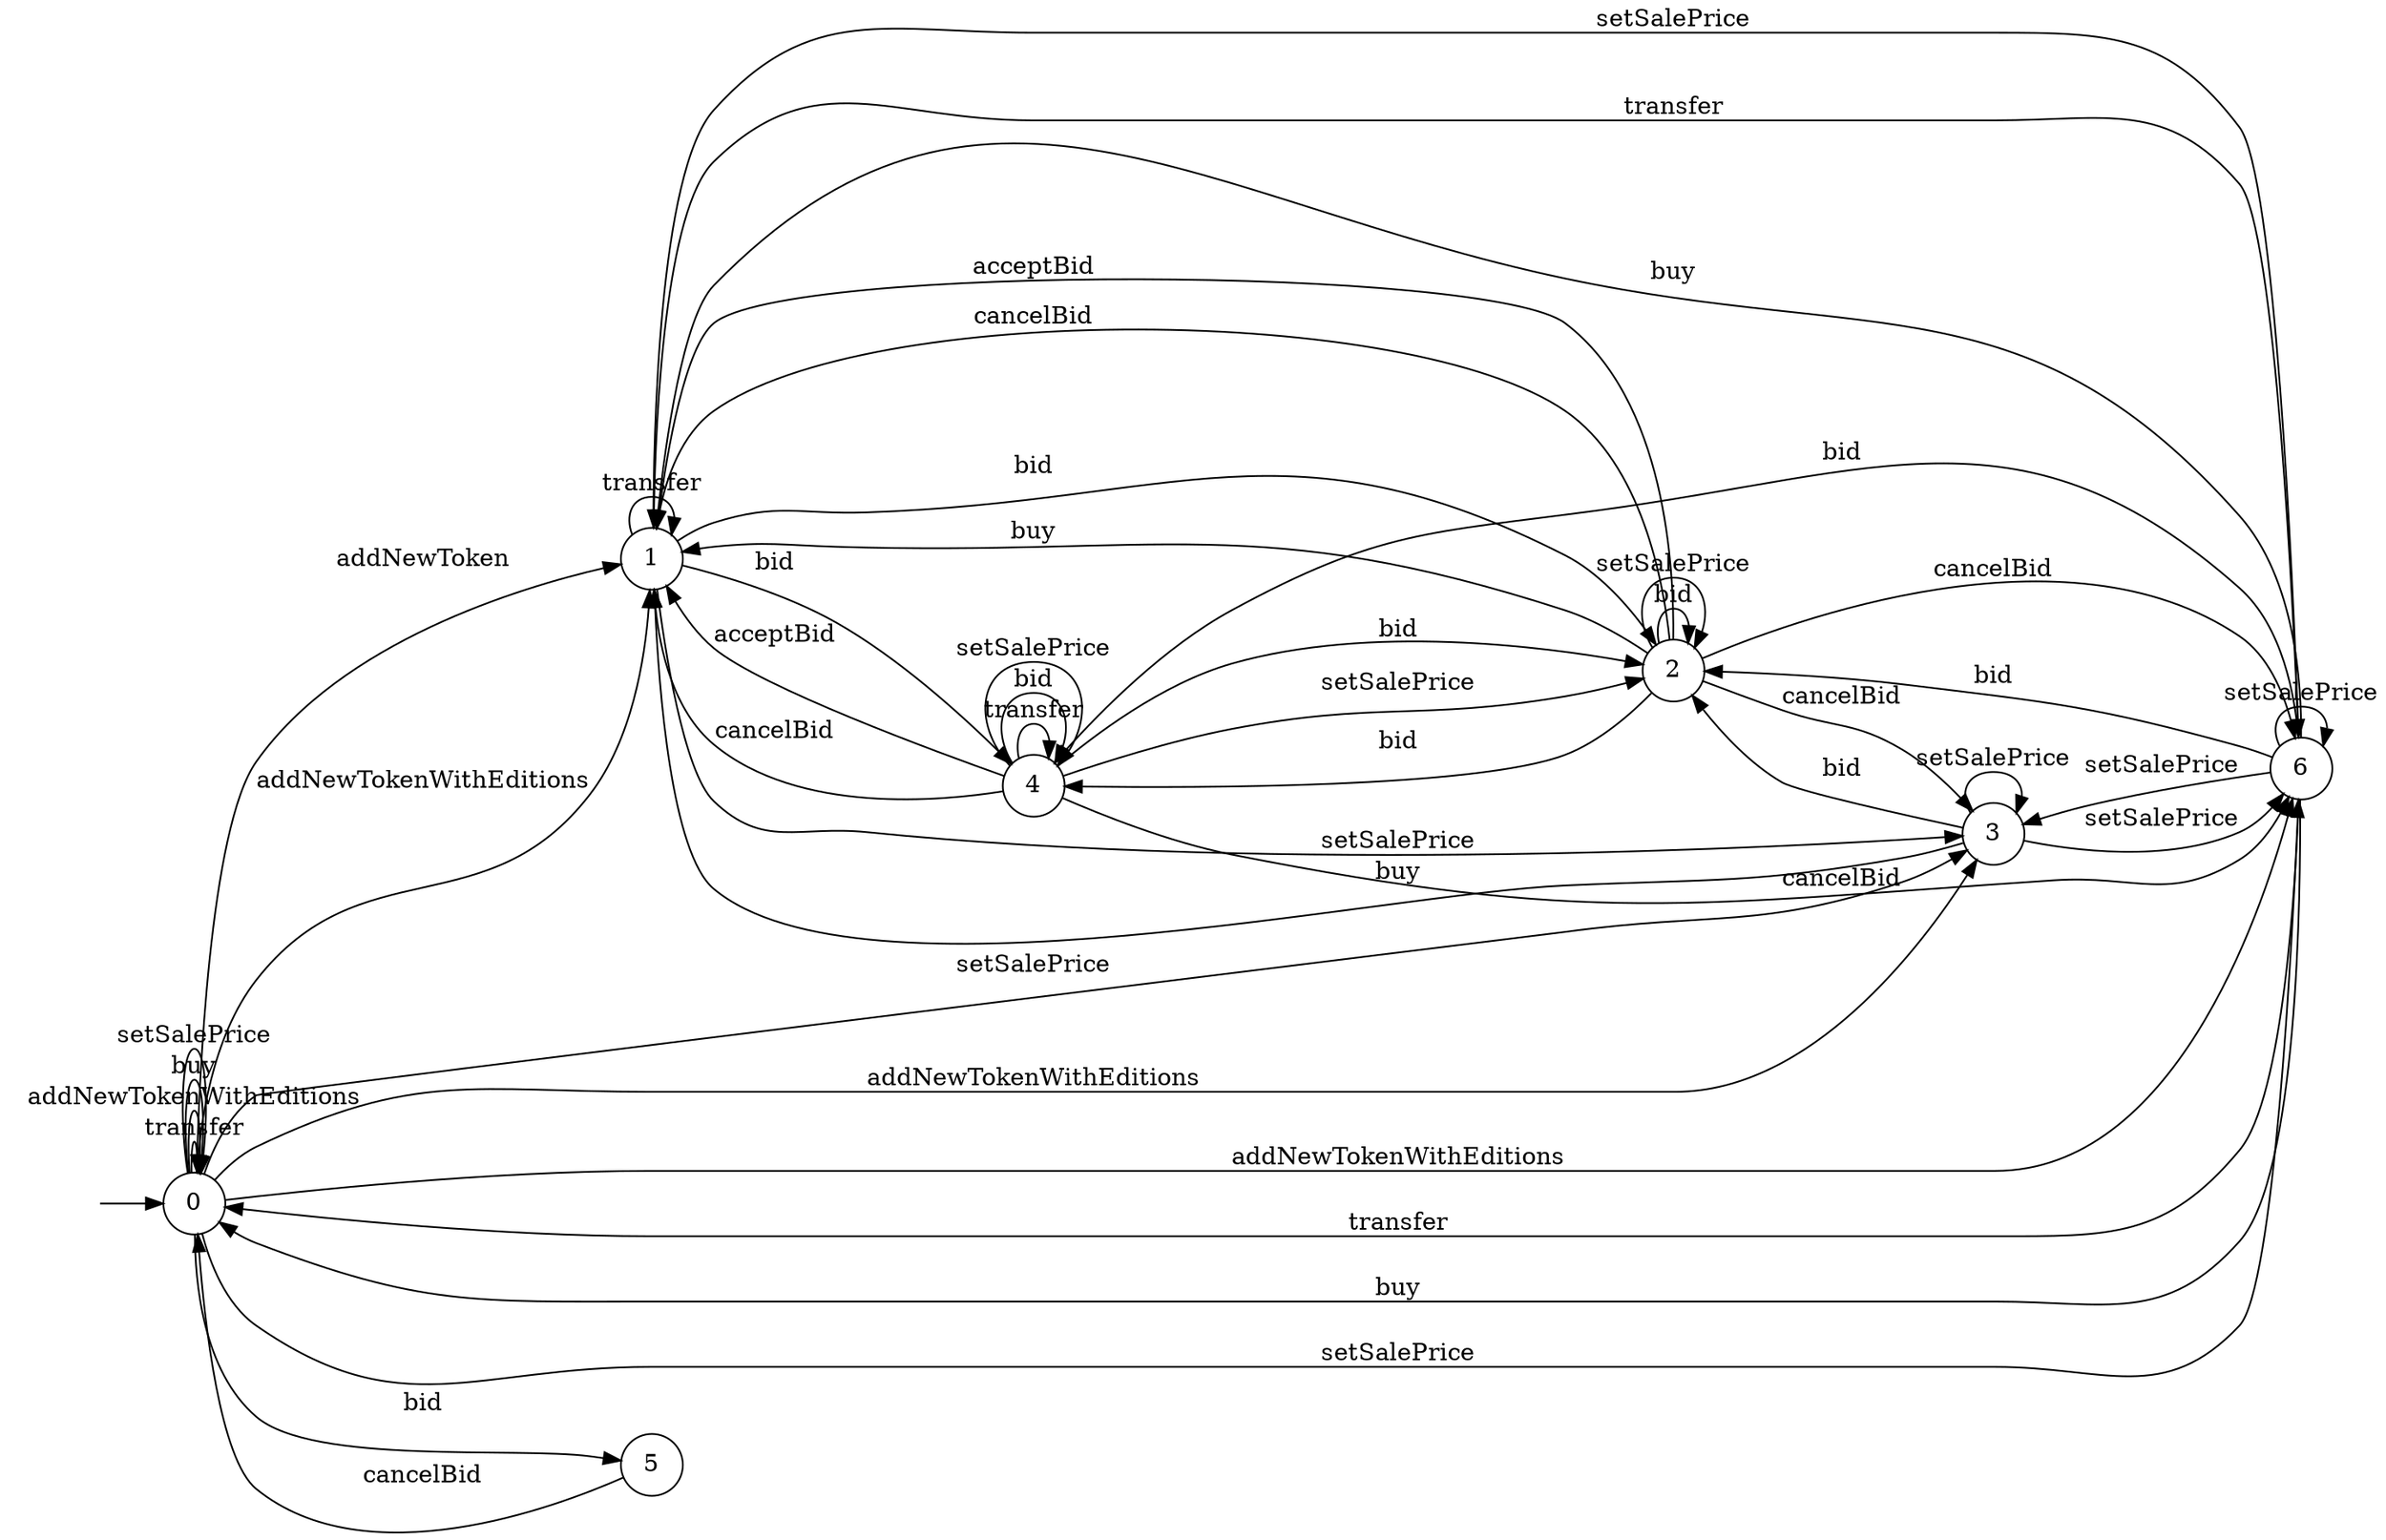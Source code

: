 digraph "/home/liuye/Project/InvConPlus/Dapp-Automata-data/result/model-fix/0x41a322b28d0ff354040e2cbc676f0320d8c8850d/SupeRare/FSM-6" {
	graph [rankdir=LR]
	"" [label="" shape=plaintext]
	1 [label=1 shape=circle]
	4 [label=4 shape=circle]
	6 [label=6 shape=circle]
	2 [label=2 shape=circle]
	3 [label=3 shape=circle]
	5 [label=5 shape=circle]
	0 [label=0 shape=circle]
	"" -> 0 [label=""]
	0 -> 0 [label=transfer]
	0 -> 1 [label=addNewToken]
	0 -> 6 [label=addNewTokenWithEditions]
	0 -> 1 [label=addNewTokenWithEditions]
	0 -> 3 [label=addNewTokenWithEditions]
	0 -> 0 [label=addNewTokenWithEditions]
	0 -> 5 [label=bid]
	0 -> 0 [label=buy]
	0 -> 6 [label=setSalePrice]
	0 -> 3 [label=setSalePrice]
	0 -> 0 [label=setSalePrice]
	2 -> 2 [label=bid]
	2 -> 4 [label=bid]
	2 -> 1 [label=acceptBid]
	2 -> 6 [label=cancelBid]
	2 -> 1 [label=cancelBid]
	2 -> 3 [label=cancelBid]
	2 -> 1 [label=buy]
	2 -> 2 [label=setSalePrice]
	3 -> 2 [label=bid]
	3 -> 1 [label=buy]
	3 -> 6 [label=setSalePrice]
	3 -> 3 [label=setSalePrice]
	6 -> 1 [label=transfer]
	6 -> 0 [label=transfer]
	6 -> 2 [label=bid]
	6 -> 4 [label=bid]
	6 -> 1 [label=buy]
	6 -> 0 [label=buy]
	6 -> 6 [label=setSalePrice]
	6 -> 3 [label=setSalePrice]
	5 -> 0 [label=cancelBid]
	4 -> 4 [label=transfer]
	4 -> 2 [label=bid]
	4 -> 4 [label=bid]
	4 -> 1 [label=acceptBid]
	4 -> 6 [label=cancelBid]
	4 -> 1 [label=cancelBid]
	4 -> 2 [label=setSalePrice]
	4 -> 4 [label=setSalePrice]
	1 -> 1 [label=transfer]
	1 -> 2 [label=bid]
	1 -> 4 [label=bid]
	1 -> 6 [label=setSalePrice]
	1 -> 3 [label=setSalePrice]
}

